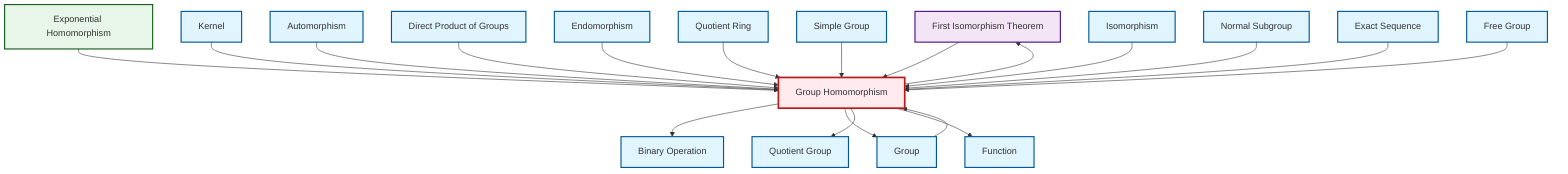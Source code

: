 graph TD
    classDef definition fill:#e1f5fe,stroke:#01579b,stroke-width:2px
    classDef theorem fill:#f3e5f5,stroke:#4a148c,stroke-width:2px
    classDef axiom fill:#fff3e0,stroke:#e65100,stroke-width:2px
    classDef example fill:#e8f5e9,stroke:#1b5e20,stroke-width:2px
    classDef current fill:#ffebee,stroke:#b71c1c,stroke-width:3px
    thm-first-isomorphism["First Isomorphism Theorem"]:::theorem
    def-isomorphism["Isomorphism"]:::definition
    def-homomorphism["Group Homomorphism"]:::definition
    def-automorphism["Automorphism"]:::definition
    def-direct-product["Direct Product of Groups"]:::definition
    def-simple-group["Simple Group"]:::definition
    def-binary-operation["Binary Operation"]:::definition
    def-quotient-ring["Quotient Ring"]:::definition
    def-quotient-group["Quotient Group"]:::definition
    def-kernel["Kernel"]:::definition
    def-free-group["Free Group"]:::definition
    ex-exponential-homomorphism["Exponential Homomorphism"]:::example
    def-normal-subgroup["Normal Subgroup"]:::definition
    def-function["Function"]:::definition
    def-endomorphism["Endomorphism"]:::definition
    def-exact-sequence["Exact Sequence"]:::definition
    def-group["Group"]:::definition
    def-homomorphism --> def-binary-operation
    ex-exponential-homomorphism --> def-homomorphism
    def-group --> def-homomorphism
    def-kernel --> def-homomorphism
    def-homomorphism --> thm-first-isomorphism
    def-automorphism --> def-homomorphism
    thm-first-isomorphism --> def-homomorphism
    def-direct-product --> def-homomorphism
    def-endomorphism --> def-homomorphism
    def-quotient-ring --> def-homomorphism
    def-simple-group --> def-homomorphism
    def-isomorphism --> def-homomorphism
    def-homomorphism --> def-group
    def-normal-subgroup --> def-homomorphism
    def-homomorphism --> def-quotient-group
    def-exact-sequence --> def-homomorphism
    def-free-group --> def-homomorphism
    def-homomorphism --> def-function
    class def-homomorphism current